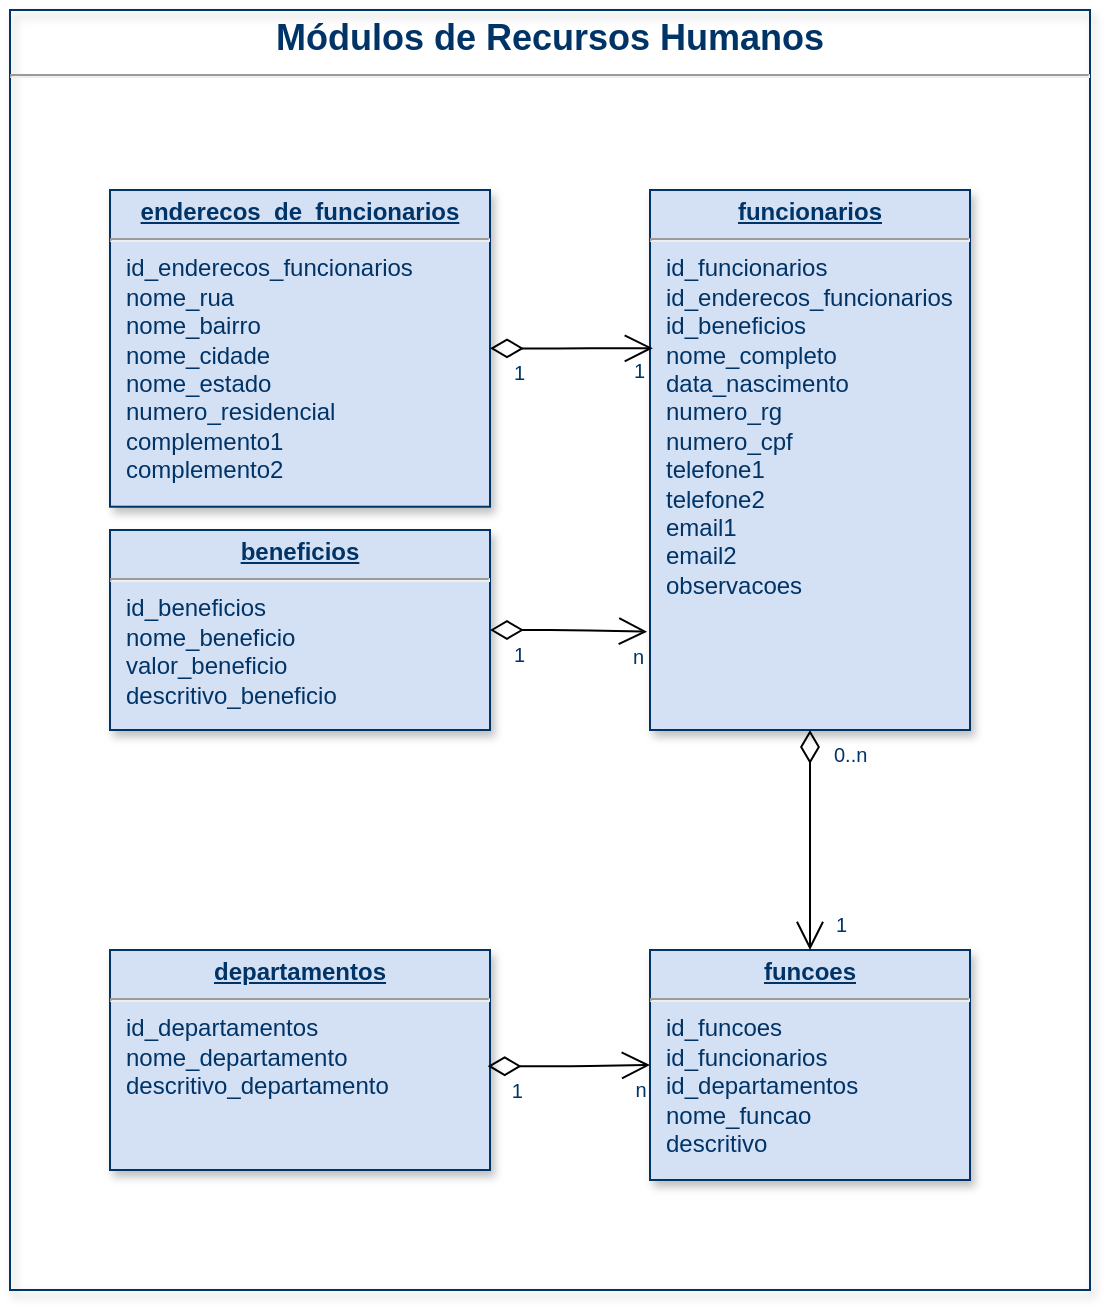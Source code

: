 <mxfile version="26.0.9">
  <diagram name="Page-1" id="efa7a0a1-bf9b-a30e-e6df-94a7791c09e9">
    <mxGraphModel dx="2260" dy="2005" grid="1" gridSize="10" guides="1" tooltips="1" connect="1" arrows="1" fold="1" page="1" pageScale="1" pageWidth="826" pageHeight="1169" background="none" math="0" shadow="0">
      <root>
        <mxCell id="0" />
        <mxCell id="1" parent="0" />
        <mxCell id="RUo9-83TCv_5O9ci9xjV-129" value="&lt;p style=&quot;margin: 4px 0px 0px; text-align: center;&quot;&gt;&lt;strong style=&quot;&quot;&gt;&lt;font style=&quot;font-size: 18px;&quot;&gt;Módulos de Recursos Humanos&lt;/font&gt;&lt;/strong&gt;&lt;/p&gt;&lt;hr&gt;&lt;p style=&quot;margin: 0px; margin-left: 8px;&quot;&gt;&lt;br&gt;&lt;/p&gt;" style="verticalAlign=top;align=left;overflow=fill;fontSize=12;fontFamily=Helvetica;html=1;strokeColor=#003366;shadow=1;fillColor=none;fontColor=#003366" parent="1" vertex="1">
          <mxGeometry x="-280" y="-120" width="540" height="640" as="geometry" />
        </mxCell>
        <mxCell id="21" value="&lt;p style=&quot;margin: 0px; margin-top: 4px; text-align: center; text-decoration: underline;&quot;&gt;&lt;strong&gt;funcoes&lt;/strong&gt;&lt;/p&gt;&lt;hr&gt;&lt;p style=&quot;margin: 0px; margin-left: 8px;&quot;&gt;id_funcoes&lt;/p&gt;&lt;p style=&quot;margin: 0px; margin-left: 8px;&quot;&gt;&lt;span style=&quot;background-color: transparent; color: light-dark(rgb(0, 51, 102), rgb(161, 205, 249));&quot;&gt;id_funcionarios&lt;br&gt;id_departamentos&lt;/span&gt;&lt;/p&gt;&lt;p style=&quot;margin: 0px; margin-left: 8px;&quot;&gt;nome_funcao&lt;/p&gt;&lt;p style=&quot;margin: 0px; margin-left: 8px;&quot;&gt;descritivo&lt;/p&gt;&lt;p style=&quot;margin: 0px; margin-left: 8px;&quot;&gt;&lt;br&gt;&lt;/p&gt;" style="verticalAlign=top;align=left;overflow=fill;fontSize=12;fontFamily=Helvetica;html=1;strokeColor=#003366;shadow=1;fillColor=#D4E1F5;fontColor=#003366" parent="1" vertex="1">
          <mxGeometry x="40" y="350" width="160" height="115" as="geometry" />
        </mxCell>
        <mxCell id="25" value="&lt;p style=&quot;margin: 4px 0px 0px; text-decoration: underline; text-align: center;&quot;&gt;&lt;strong&gt;funcionarios&lt;/strong&gt;&lt;/p&gt;&lt;hr&gt;&lt;p style=&quot;margin: 0px; margin-left: 8px;&quot;&gt;id_funcionarios&lt;/p&gt;&lt;p style=&quot;margin: 0px; margin-left: 8px;&quot;&gt;&lt;span style=&quot;background-color: transparent; color: light-dark(rgb(0, 51, 102), rgb(161, 205, 249));&quot;&gt;id_enderecos_funcionarios&lt;/span&gt;&lt;/p&gt;&lt;p style=&quot;margin: 0px; margin-left: 8px;&quot;&gt;&lt;span style=&quot;background-color: transparent; color: light-dark(rgb(0, 51, 102), rgb(161, 205, 249));&quot;&gt;id_beneficios&lt;/span&gt;&lt;/p&gt;&lt;p style=&quot;margin: 0px; margin-left: 8px;&quot;&gt;&lt;span style=&quot;background-color: transparent; color: light-dark(rgb(0, 51, 102), rgb(161, 205, 249));&quot;&gt;nome_completo&lt;/span&gt;&lt;/p&gt;&lt;p style=&quot;margin: 0px; margin-left: 8px;&quot;&gt;data_nascimento&lt;br&gt;numero_rg&lt;br&gt;numero_cpf&lt;/p&gt;&lt;p style=&quot;margin: 0px; margin-left: 8px;&quot;&gt;telefone1&lt;/p&gt;&lt;p style=&quot;margin: 0px; margin-left: 8px;&quot;&gt;telefone2&lt;/p&gt;&lt;p style=&quot;margin: 0px; margin-left: 8px;&quot;&gt;email1&lt;br&gt;email2&lt;/p&gt;&lt;p style=&quot;margin: 0px; margin-left: 8px;&quot;&gt;observacoes&lt;br&gt;&lt;br&gt;&lt;/p&gt;" style="verticalAlign=top;align=left;overflow=fill;fontSize=12;fontFamily=Helvetica;html=1;strokeColor=#003366;shadow=1;fillColor=#D4E1F5;fontColor=#003366" parent="1" vertex="1">
          <mxGeometry x="40" y="-30" width="160" height="270" as="geometry" />
        </mxCell>
        <mxCell id="90" value="" style="endArrow=open;endSize=12;startArrow=diamondThin;startSize=14;startFill=0;edgeStyle=orthogonalEdgeStyle" parent="1" source="25" target="21" edge="1">
          <mxGeometry x="620" y="340" as="geometry">
            <mxPoint x="620" y="340" as="sourcePoint" />
            <mxPoint x="780" y="340" as="targetPoint" />
          </mxGeometry>
        </mxCell>
        <mxCell id="91" value="0..n" style="resizable=0;align=left;verticalAlign=top;labelBackgroundColor=#ffffff;fontSize=10;strokeColor=#003366;shadow=1;fillColor=#D4E1F5;fontColor=#003366" parent="90" connectable="0" vertex="1">
          <mxGeometry x="-1" relative="1" as="geometry">
            <mxPoint x="10" as="offset" />
          </mxGeometry>
        </mxCell>
        <mxCell id="92" value="1" style="resizable=0;align=right;verticalAlign=top;labelBackgroundColor=#ffffff;fontSize=10;strokeColor=#003366;shadow=1;fillColor=#D4E1F5;fontColor=#003366" parent="90" connectable="0" vertex="1">
          <mxGeometry x="1" relative="1" as="geometry">
            <mxPoint x="20" y="-25.0" as="offset" />
          </mxGeometry>
        </mxCell>
        <mxCell id="RUo9-83TCv_5O9ci9xjV-114" value="&lt;p style=&quot;margin: 0px; margin-top: 4px; text-align: center; text-decoration: underline;&quot;&gt;&lt;strong&gt;enderecos_de_funcionarios&lt;/strong&gt;&lt;/p&gt;&lt;hr&gt;&lt;p style=&quot;margin: 0px; margin-left: 8px;&quot;&gt;id_enderecos_funcionarios&lt;/p&gt;&lt;p style=&quot;margin: 0px; margin-left: 8px;&quot;&gt;&lt;span style=&quot;background-color: transparent; color: light-dark(rgb(0, 51, 102), rgb(161, 205, 249));&quot;&gt;nome_rua&lt;/span&gt;&lt;br&gt;&lt;/p&gt;&lt;p style=&quot;margin: 0px; margin-left: 8px;&quot;&gt;nome_bairro&lt;/p&gt;&lt;p style=&quot;margin: 0px; margin-left: 8px;&quot;&gt;nome_cidade&lt;br&gt;nome_estado&lt;br&gt;numero_residencial&lt;br&gt;complemento1&lt;/p&gt;&lt;p style=&quot;margin: 0px; margin-left: 8px;&quot;&gt;complemento2&lt;/p&gt;" style="verticalAlign=top;align=left;overflow=fill;fontSize=12;fontFamily=Helvetica;html=1;strokeColor=#003366;shadow=1;fillColor=#D4E1F5;fontColor=#003366" parent="1" vertex="1">
          <mxGeometry x="-230" y="-30" width="190" height="158.36" as="geometry" />
        </mxCell>
        <mxCell id="RUo9-83TCv_5O9ci9xjV-115" value="" style="endArrow=open;endSize=12;startArrow=diamondThin;startSize=14;startFill=0;edgeStyle=orthogonalEdgeStyle;exitX=1;exitY=0.5;exitDx=0;exitDy=0;entryX=0.009;entryY=0.293;entryDx=0;entryDy=0;entryPerimeter=0;" parent="1" source="RUo9-83TCv_5O9ci9xjV-114" target="25" edge="1">
          <mxGeometry x="620" y="340" as="geometry">
            <mxPoint x="130" y="220" as="sourcePoint" />
            <mxPoint x="40" y="60" as="targetPoint" />
          </mxGeometry>
        </mxCell>
        <mxCell id="RUo9-83TCv_5O9ci9xjV-116" value="1" style="resizable=0;align=left;verticalAlign=top;labelBackgroundColor=#ffffff;fontSize=10;strokeColor=#003366;shadow=1;fillColor=#D4E1F5;fontColor=#003366" parent="RUo9-83TCv_5O9ci9xjV-115" connectable="0" vertex="1">
          <mxGeometry x="-1" relative="1" as="geometry">
            <mxPoint x="10" as="offset" />
          </mxGeometry>
        </mxCell>
        <mxCell id="RUo9-83TCv_5O9ci9xjV-118" value="1" style="resizable=0;align=left;verticalAlign=top;labelBackgroundColor=#ffffff;fontSize=10;strokeColor=#003366;shadow=1;fillColor=#D4E1F5;fontColor=#003366" parent="1" connectable="0" vertex="1">
          <mxGeometry x="10" y="49.18" as="geometry">
            <mxPoint x="20" y="-1" as="offset" />
          </mxGeometry>
        </mxCell>
        <mxCell id="RUo9-83TCv_5O9ci9xjV-119" value="&lt;p style=&quot;margin: 0px; margin-top: 4px; text-align: center; text-decoration: underline;&quot;&gt;&lt;strong&gt;beneficios&lt;/strong&gt;&lt;/p&gt;&lt;hr&gt;&lt;p style=&quot;margin: 0px; margin-left: 8px;&quot;&gt;id_beneficios&lt;/p&gt;&lt;p style=&quot;margin: 0px; margin-left: 8px;&quot;&gt;&lt;span style=&quot;background-color: transparent; color: light-dark(rgb(0, 51, 102), rgb(161, 205, 249));&quot;&gt;nome_beneficio&lt;/span&gt;&lt;br&gt;&lt;/p&gt;&lt;p style=&quot;margin: 0px; margin-left: 8px;&quot;&gt;valor_beneficio&lt;/p&gt;&lt;p style=&quot;margin: 0px; margin-left: 8px;&quot;&gt;descritivo_beneficio&lt;/p&gt;" style="verticalAlign=top;align=left;overflow=fill;fontSize=12;fontFamily=Helvetica;html=1;strokeColor=#003366;shadow=1;fillColor=#D4E1F5;fontColor=#003366" parent="1" vertex="1">
          <mxGeometry x="-230" y="140" width="190" height="100" as="geometry" />
        </mxCell>
        <mxCell id="RUo9-83TCv_5O9ci9xjV-120" value="" style="endArrow=open;endSize=12;startArrow=diamondThin;startSize=14;startFill=0;edgeStyle=orthogonalEdgeStyle;exitX=1;exitY=0.5;exitDx=0;exitDy=0;entryX=-0.009;entryY=0.818;entryDx=0;entryDy=0;entryPerimeter=0;" parent="1" source="RUo9-83TCv_5O9ci9xjV-119" target="25" edge="1">
          <mxGeometry x="620" y="340" as="geometry">
            <mxPoint x="130" y="250" as="sourcePoint" />
            <mxPoint x="130" y="360" as="targetPoint" />
          </mxGeometry>
        </mxCell>
        <mxCell id="RUo9-83TCv_5O9ci9xjV-121" value="1" style="resizable=0;align=left;verticalAlign=top;labelBackgroundColor=#ffffff;fontSize=10;strokeColor=#003366;shadow=1;fillColor=#D4E1F5;fontColor=#003366" parent="RUo9-83TCv_5O9ci9xjV-120" connectable="0" vertex="1">
          <mxGeometry x="-1" relative="1" as="geometry">
            <mxPoint x="10" as="offset" />
          </mxGeometry>
        </mxCell>
        <mxCell id="RUo9-83TCv_5O9ci9xjV-122" value="n" style="resizable=0;align=right;verticalAlign=top;labelBackgroundColor=#ffffff;fontSize=10;strokeColor=#003366;shadow=1;fillColor=#D4E1F5;fontColor=#003366" parent="RUo9-83TCv_5O9ci9xjV-120" connectable="0" vertex="1">
          <mxGeometry x="1" relative="1" as="geometry">
            <mxPoint as="offset" />
          </mxGeometry>
        </mxCell>
        <mxCell id="RUo9-83TCv_5O9ci9xjV-124" value="&lt;p style=&quot;margin: 0px; margin-top: 4px; text-align: center; text-decoration: underline;&quot;&gt;&lt;strong&gt;departamentos&lt;/strong&gt;&lt;/p&gt;&lt;hr&gt;&lt;p style=&quot;margin: 0px; margin-left: 8px;&quot;&gt;id_departamentos&lt;/p&gt;&lt;p style=&quot;margin: 0px; margin-left: 8px;&quot;&gt;&lt;span style=&quot;background-color: transparent; color: light-dark(rgb(0, 51, 102), rgb(161, 205, 249));&quot;&gt;nome_departamento&lt;/span&gt;&lt;br&gt;&lt;/p&gt;&lt;p style=&quot;margin: 0px; margin-left: 8px;&quot;&gt;&lt;span style=&quot;background-color: transparent; color: light-dark(rgb(0, 51, 102), rgb(161, 205, 249));&quot;&gt;descritivo_departamento&lt;/span&gt;&lt;br&gt;&lt;/p&gt;" style="verticalAlign=top;align=left;overflow=fill;fontSize=12;fontFamily=Helvetica;html=1;strokeColor=#003366;shadow=1;fillColor=#D4E1F5;fontColor=#003366" parent="1" vertex="1">
          <mxGeometry x="-230" y="350" width="190" height="110" as="geometry" />
        </mxCell>
        <mxCell id="RUo9-83TCv_5O9ci9xjV-125" value="" style="endArrow=open;endSize=12;startArrow=diamondThin;startSize=14;startFill=0;edgeStyle=orthogonalEdgeStyle;entryX=0;entryY=0.5;entryDx=0;entryDy=0;exitX=0.994;exitY=0.528;exitDx=0;exitDy=0;exitPerimeter=0;" parent="1" source="RUo9-83TCv_5O9ci9xjV-124" target="21" edge="1">
          <mxGeometry x="620" y="340" as="geometry">
            <mxPoint x="-40" y="410" as="sourcePoint" />
            <mxPoint x="39" y="407.75" as="targetPoint" />
          </mxGeometry>
        </mxCell>
        <mxCell id="RUo9-83TCv_5O9ci9xjV-126" value="1" style="resizable=0;align=left;verticalAlign=top;labelBackgroundColor=#ffffff;fontSize=10;strokeColor=#003366;shadow=1;fillColor=#D4E1F5;fontColor=#003366" parent="RUo9-83TCv_5O9ci9xjV-125" connectable="0" vertex="1">
          <mxGeometry x="-1" relative="1" as="geometry">
            <mxPoint x="10" as="offset" />
          </mxGeometry>
        </mxCell>
        <mxCell id="RUo9-83TCv_5O9ci9xjV-127" value="n" style="resizable=0;align=right;verticalAlign=top;labelBackgroundColor=#ffffff;fontSize=10;strokeColor=#003366;shadow=1;fillColor=#D4E1F5;fontColor=#003366" parent="RUo9-83TCv_5O9ci9xjV-125" connectable="0" vertex="1">
          <mxGeometry x="1" relative="1" as="geometry">
            <mxPoint as="offset" />
          </mxGeometry>
        </mxCell>
      </root>
    </mxGraphModel>
  </diagram>
</mxfile>
